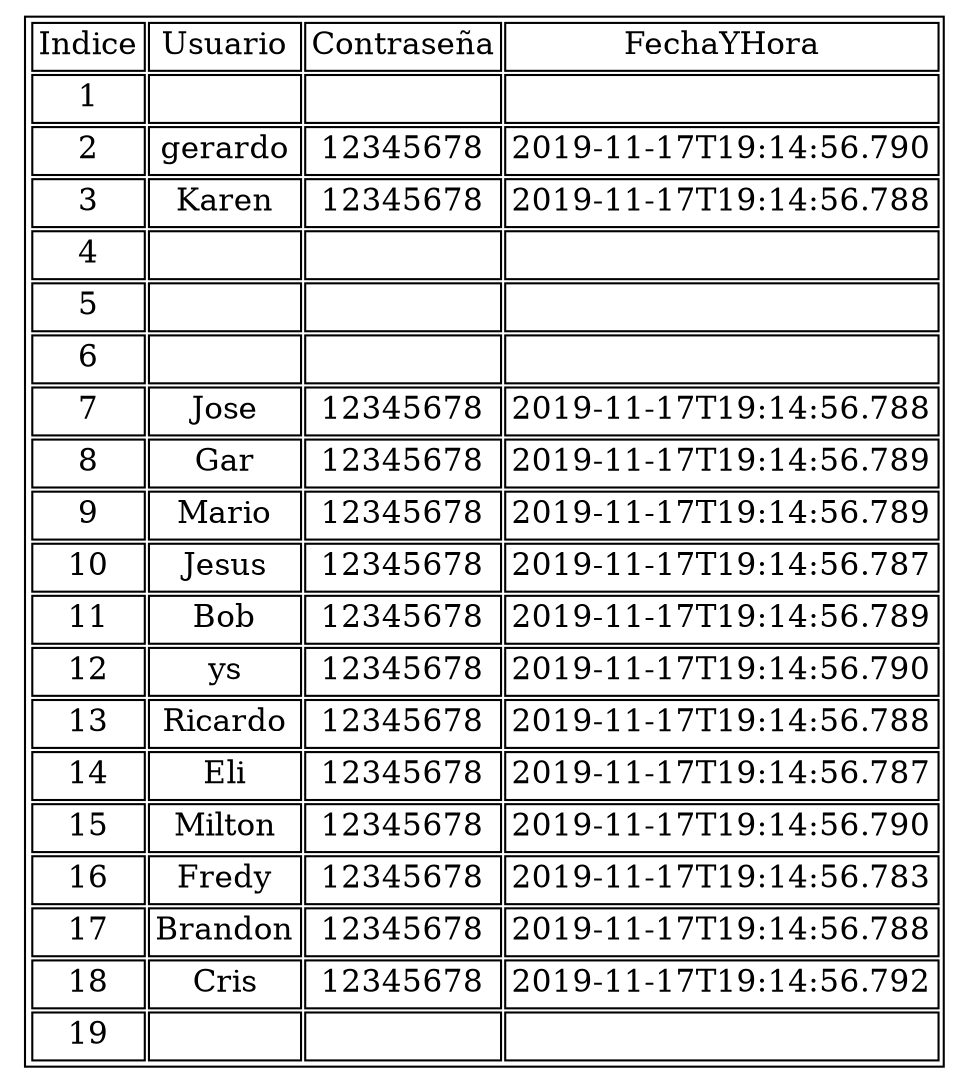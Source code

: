 digraph test {
    graph [ratio=fill];
    node [label="\N", fontsize=15, shape=plaintext];
    arset [label=<
        <TABLE ALIGN="LEFT">
            <TR>
                <TD>Indice</TD>
                <TD>Usuario</TD>
	      <TD>Contraseña</TD>
                <TD>FechaYHora</TD>            </TR>
<TR>
<TD>
1
</TD>
<TD>

</TD>
<TD>

</TD>
<TD>

</TD>
</TR>
<TR>
<TD>
2
</TD>
<TD>
gerardo
</TD>
<TD>
12345678
</TD>
<TD>
2019-11-17T19:14:56.790
</TD>
</TR>
<TR>
<TD>
3
</TD>
<TD>
Karen
</TD>
<TD>
12345678
</TD>
<TD>
2019-11-17T19:14:56.788
</TD>
</TR>
<TR>
<TD>
4
</TD>
<TD>

</TD>
<TD>

</TD>
<TD>

</TD>
</TR>
<TR>
<TD>
5
</TD>
<TD>

</TD>
<TD>

</TD>
<TD>

</TD>
</TR>
<TR>
<TD>
6
</TD>
<TD>

</TD>
<TD>

</TD>
<TD>

</TD>
</TR>
<TR>
<TD>
7
</TD>
<TD>
Jose
</TD>
<TD>
12345678
</TD>
<TD>
2019-11-17T19:14:56.788
</TD>
</TR>
<TR>
<TD>
8
</TD>
<TD>
Gar
</TD>
<TD>
12345678
</TD>
<TD>
2019-11-17T19:14:56.789
</TD>
</TR>
<TR>
<TD>
9
</TD>
<TD>
Mario
</TD>
<TD>
12345678
</TD>
<TD>
2019-11-17T19:14:56.789
</TD>
</TR>
<TR>
<TD>
10
</TD>
<TD>
Jesus
</TD>
<TD>
12345678
</TD>
<TD>
2019-11-17T19:14:56.787
</TD>
</TR>
<TR>
<TD>
11
</TD>
<TD>
Bob
</TD>
<TD>
12345678
</TD>
<TD>
2019-11-17T19:14:56.789
</TD>
</TR>
<TR>
<TD>
12
</TD>
<TD>
ys
</TD>
<TD>
12345678
</TD>
<TD>
2019-11-17T19:14:56.790
</TD>
</TR>
<TR>
<TD>
13
</TD>
<TD>
Ricardo
</TD>
<TD>
12345678
</TD>
<TD>
2019-11-17T19:14:56.788
</TD>
</TR>
<TR>
<TD>
14
</TD>
<TD>
Eli
</TD>
<TD>
12345678
</TD>
<TD>
2019-11-17T19:14:56.787
</TD>
</TR>
<TR>
<TD>
15
</TD>
<TD>
Milton
</TD>
<TD>
12345678
</TD>
<TD>
2019-11-17T19:14:56.790
</TD>
</TR>
<TR>
<TD>
16
</TD>
<TD>
Fredy
</TD>
<TD>
12345678
</TD>
<TD>
2019-11-17T19:14:56.783
</TD>
</TR>
<TR>
<TD>
17
</TD>
<TD>
Brandon
</TD>
<TD>
12345678
</TD>
<TD>
2019-11-17T19:14:56.788
</TD>
</TR>
<TR>
<TD>
18
</TD>
<TD>
Cris
</TD>
<TD>
12345678
</TD>
<TD>
2019-11-17T19:14:56.792
</TD>
</TR>
<TR>
<TD>
19
</TD>
<TD>

</TD>
<TD>

</TD>
<TD>

</TD>
</TR>
 </TABLE>
    >, ];
}
